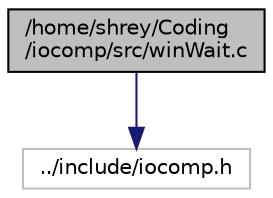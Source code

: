 digraph "/home/shrey/Coding/iocomp/src/winWait.c"
{
 // LATEX_PDF_SIZE
  edge [fontname="Helvetica",fontsize="10",labelfontname="Helvetica",labelfontsize="10"];
  node [fontname="Helvetica",fontsize="10",shape=record];
  Node1 [label="/home/shrey/Coding\l/iocomp/src/winWait.c",height=0.2,width=0.4,color="black", fillcolor="grey75", style="filled", fontcolor="black",tooltip="Waits for window to be ready for writing. Then calls IO libraries to write data to file and assigns t..."];
  Node1 -> Node2 [color="midnightblue",fontsize="10",style="solid",fontname="Helvetica"];
  Node2 [label="../include/iocomp.h",height=0.2,width=0.4,color="grey75", fillcolor="white", style="filled",tooltip=" "];
}
